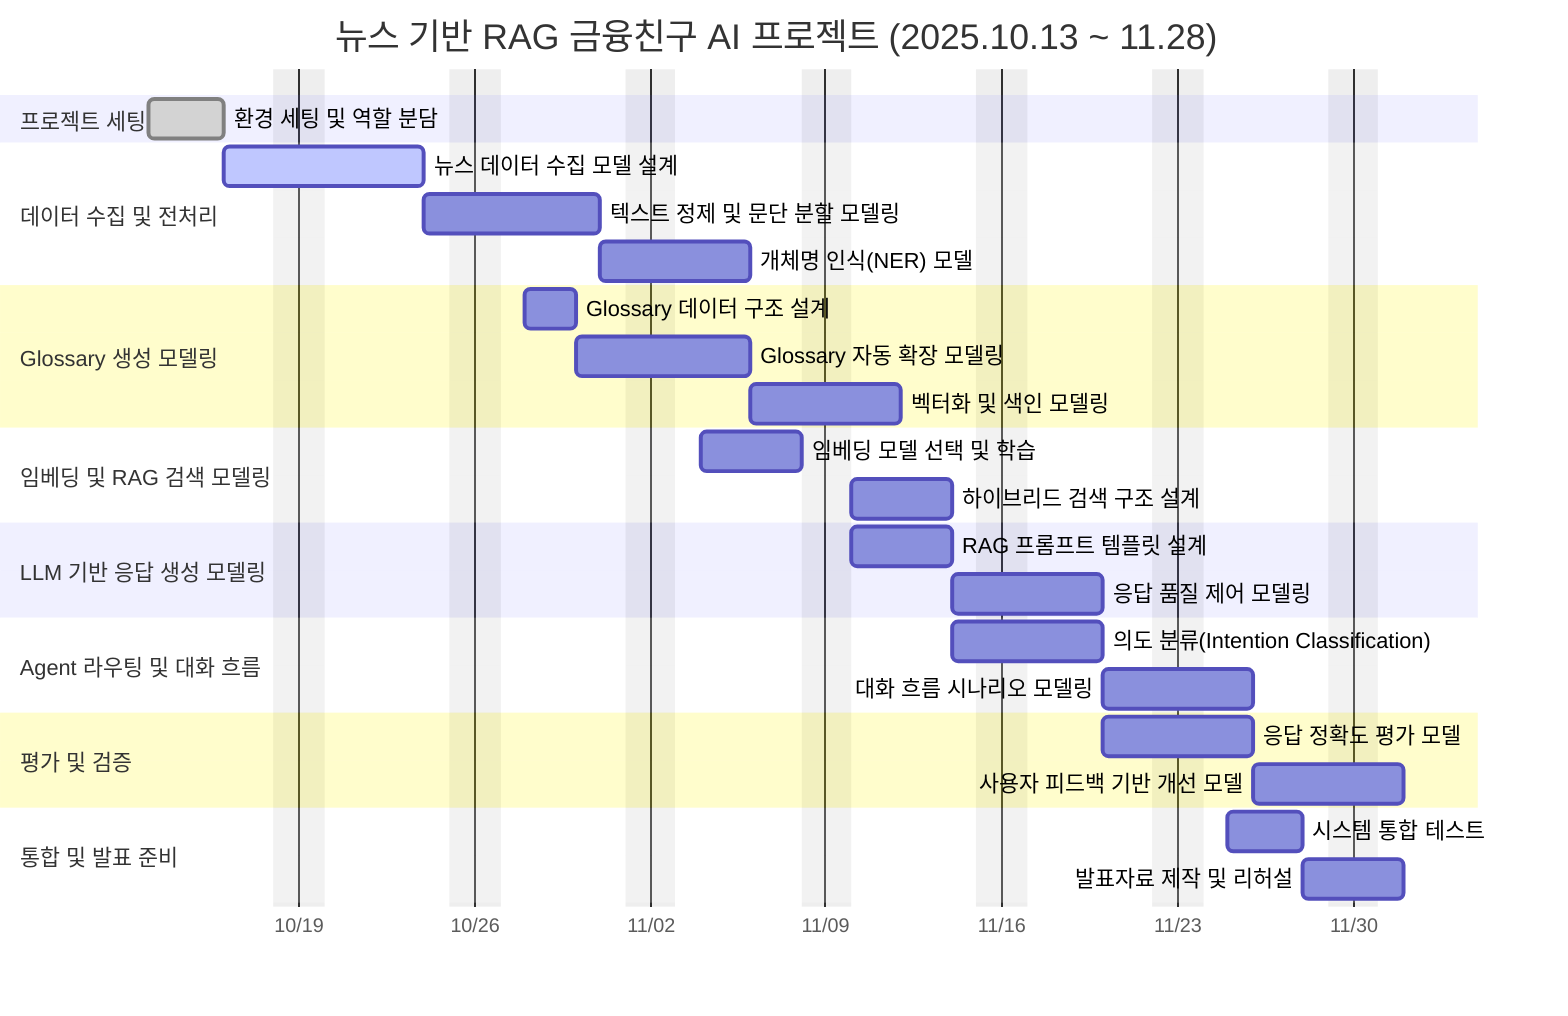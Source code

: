gantt
    title 뉴스 기반 RAG 금융친구 AI 프로젝트 (2025.10.13 ~ 11.28)
    dateFormat  YYYY-MM-DD
    axisFormat  %m/%d
    excludes weekends

    section 프로젝트 세팅
    환경 세팅 및 역할 분담        :done, setup, 2025-10-13, 3d

    section 데이터 수집 및 전처리
    뉴스 데이터 수집 모델 설계     :active, collect, 2025-10-16, 6d
    텍스트 정제 및 문단 분할 모델링 : refine, after collect, 5d
    개체명 인식(NER) 모델          : ner, after refine, 4d

    section Glossary 생성 모델링
    Glossary 데이터 구조 설계       : glossary_schema, 2025-10-28, 2d
    Glossary 자동 확장 모델링       : glossary_auto, after glossary_schema, 5d
    벡터화 및 색인 모델링           : vectorize, after glossary_auto, 4d

    section 임베딩 및 RAG 검색 모델링
    임베딩 모델 선택 및 학습        : embed_train, 2025-11-04, 4d
    하이브리드 검색 구조 설계       : hybrid_search, after embed_train, 4d

    section LLM 기반 응답 생성 모델링
    RAG 프롬프트 템플릿 설계        : prompt_template, 2025-11-10, 4d
    응답 품질 제어 모델링           : quality_control, after prompt_template, 4d

    section Agent 라우팅 및 대화 흐름
    의도 분류(Intention Classification) : intent_model, 2025-11-14, 4d
    대화 흐름 시나리오 모델링         : dialog_flow, after intent_model, 4d

    section 평가 및 검증
    응답 정확도 평가 모델           : evaluation, 2025-11-20, 4d
    사용자 피드백 기반 개선 모델     : feedback_loop, after evaluation, 4d

    section 통합 및 발표 준비
    시스템 통합 테스트              : integration, 2025-11-25, 3d
    발표자료 제작 및 리허설         : presentation, after integration, 2d